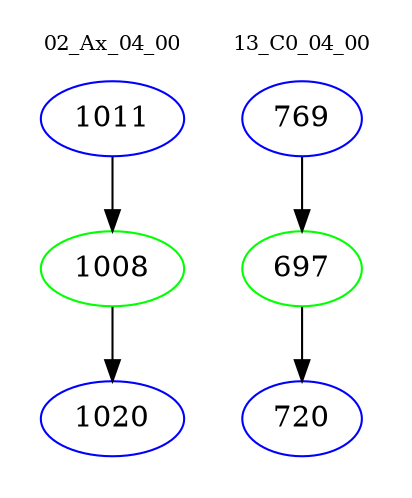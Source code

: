 digraph{
subgraph cluster_0 {
color = white
label = "02_Ax_04_00";
fontsize=10;
T0_1011 [label="1011", color="blue"]
T0_1011 -> T0_1008 [color="black"]
T0_1008 [label="1008", color="green"]
T0_1008 -> T0_1020 [color="black"]
T0_1020 [label="1020", color="blue"]
}
subgraph cluster_1 {
color = white
label = "13_C0_04_00";
fontsize=10;
T1_769 [label="769", color="blue"]
T1_769 -> T1_697 [color="black"]
T1_697 [label="697", color="green"]
T1_697 -> T1_720 [color="black"]
T1_720 [label="720", color="blue"]
}
}
